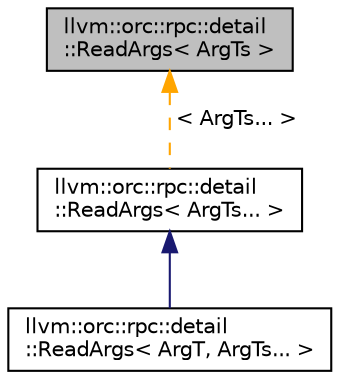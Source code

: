 digraph "llvm::orc::rpc::detail::ReadArgs&lt; ArgTs &gt;"
{
 // LATEX_PDF_SIZE
  bgcolor="transparent";
  edge [fontname="Helvetica",fontsize="10",labelfontname="Helvetica",labelfontsize="10"];
  node [fontname="Helvetica",fontsize="10",shape="box"];
  Node1 [label="llvm::orc::rpc::detail\l::ReadArgs\< ArgTs \>",height=0.2,width=0.4,color="black", fillcolor="grey75", style="filled", fontcolor="black",tooltip=" "];
  Node1 -> Node2 [dir="back",color="orange",fontsize="10",style="dashed",label=" \< ArgTs... \>" ,fontname="Helvetica"];
  Node2 [label="llvm::orc::rpc::detail\l::ReadArgs\< ArgTs... \>",height=0.2,width=0.4,color="black",URL="$classllvm_1_1orc_1_1rpc_1_1detail_1_1ReadArgs.html",tooltip=" "];
  Node2 -> Node3 [dir="back",color="midnightblue",fontsize="10",style="solid",fontname="Helvetica"];
  Node3 [label="llvm::orc::rpc::detail\l::ReadArgs\< ArgT, ArgTs... \>",height=0.2,width=0.4,color="black",URL="$classllvm_1_1orc_1_1rpc_1_1detail_1_1ReadArgs_3_01ArgT_00_01ArgTs_8_8_8_01_4.html",tooltip=" "];
}
